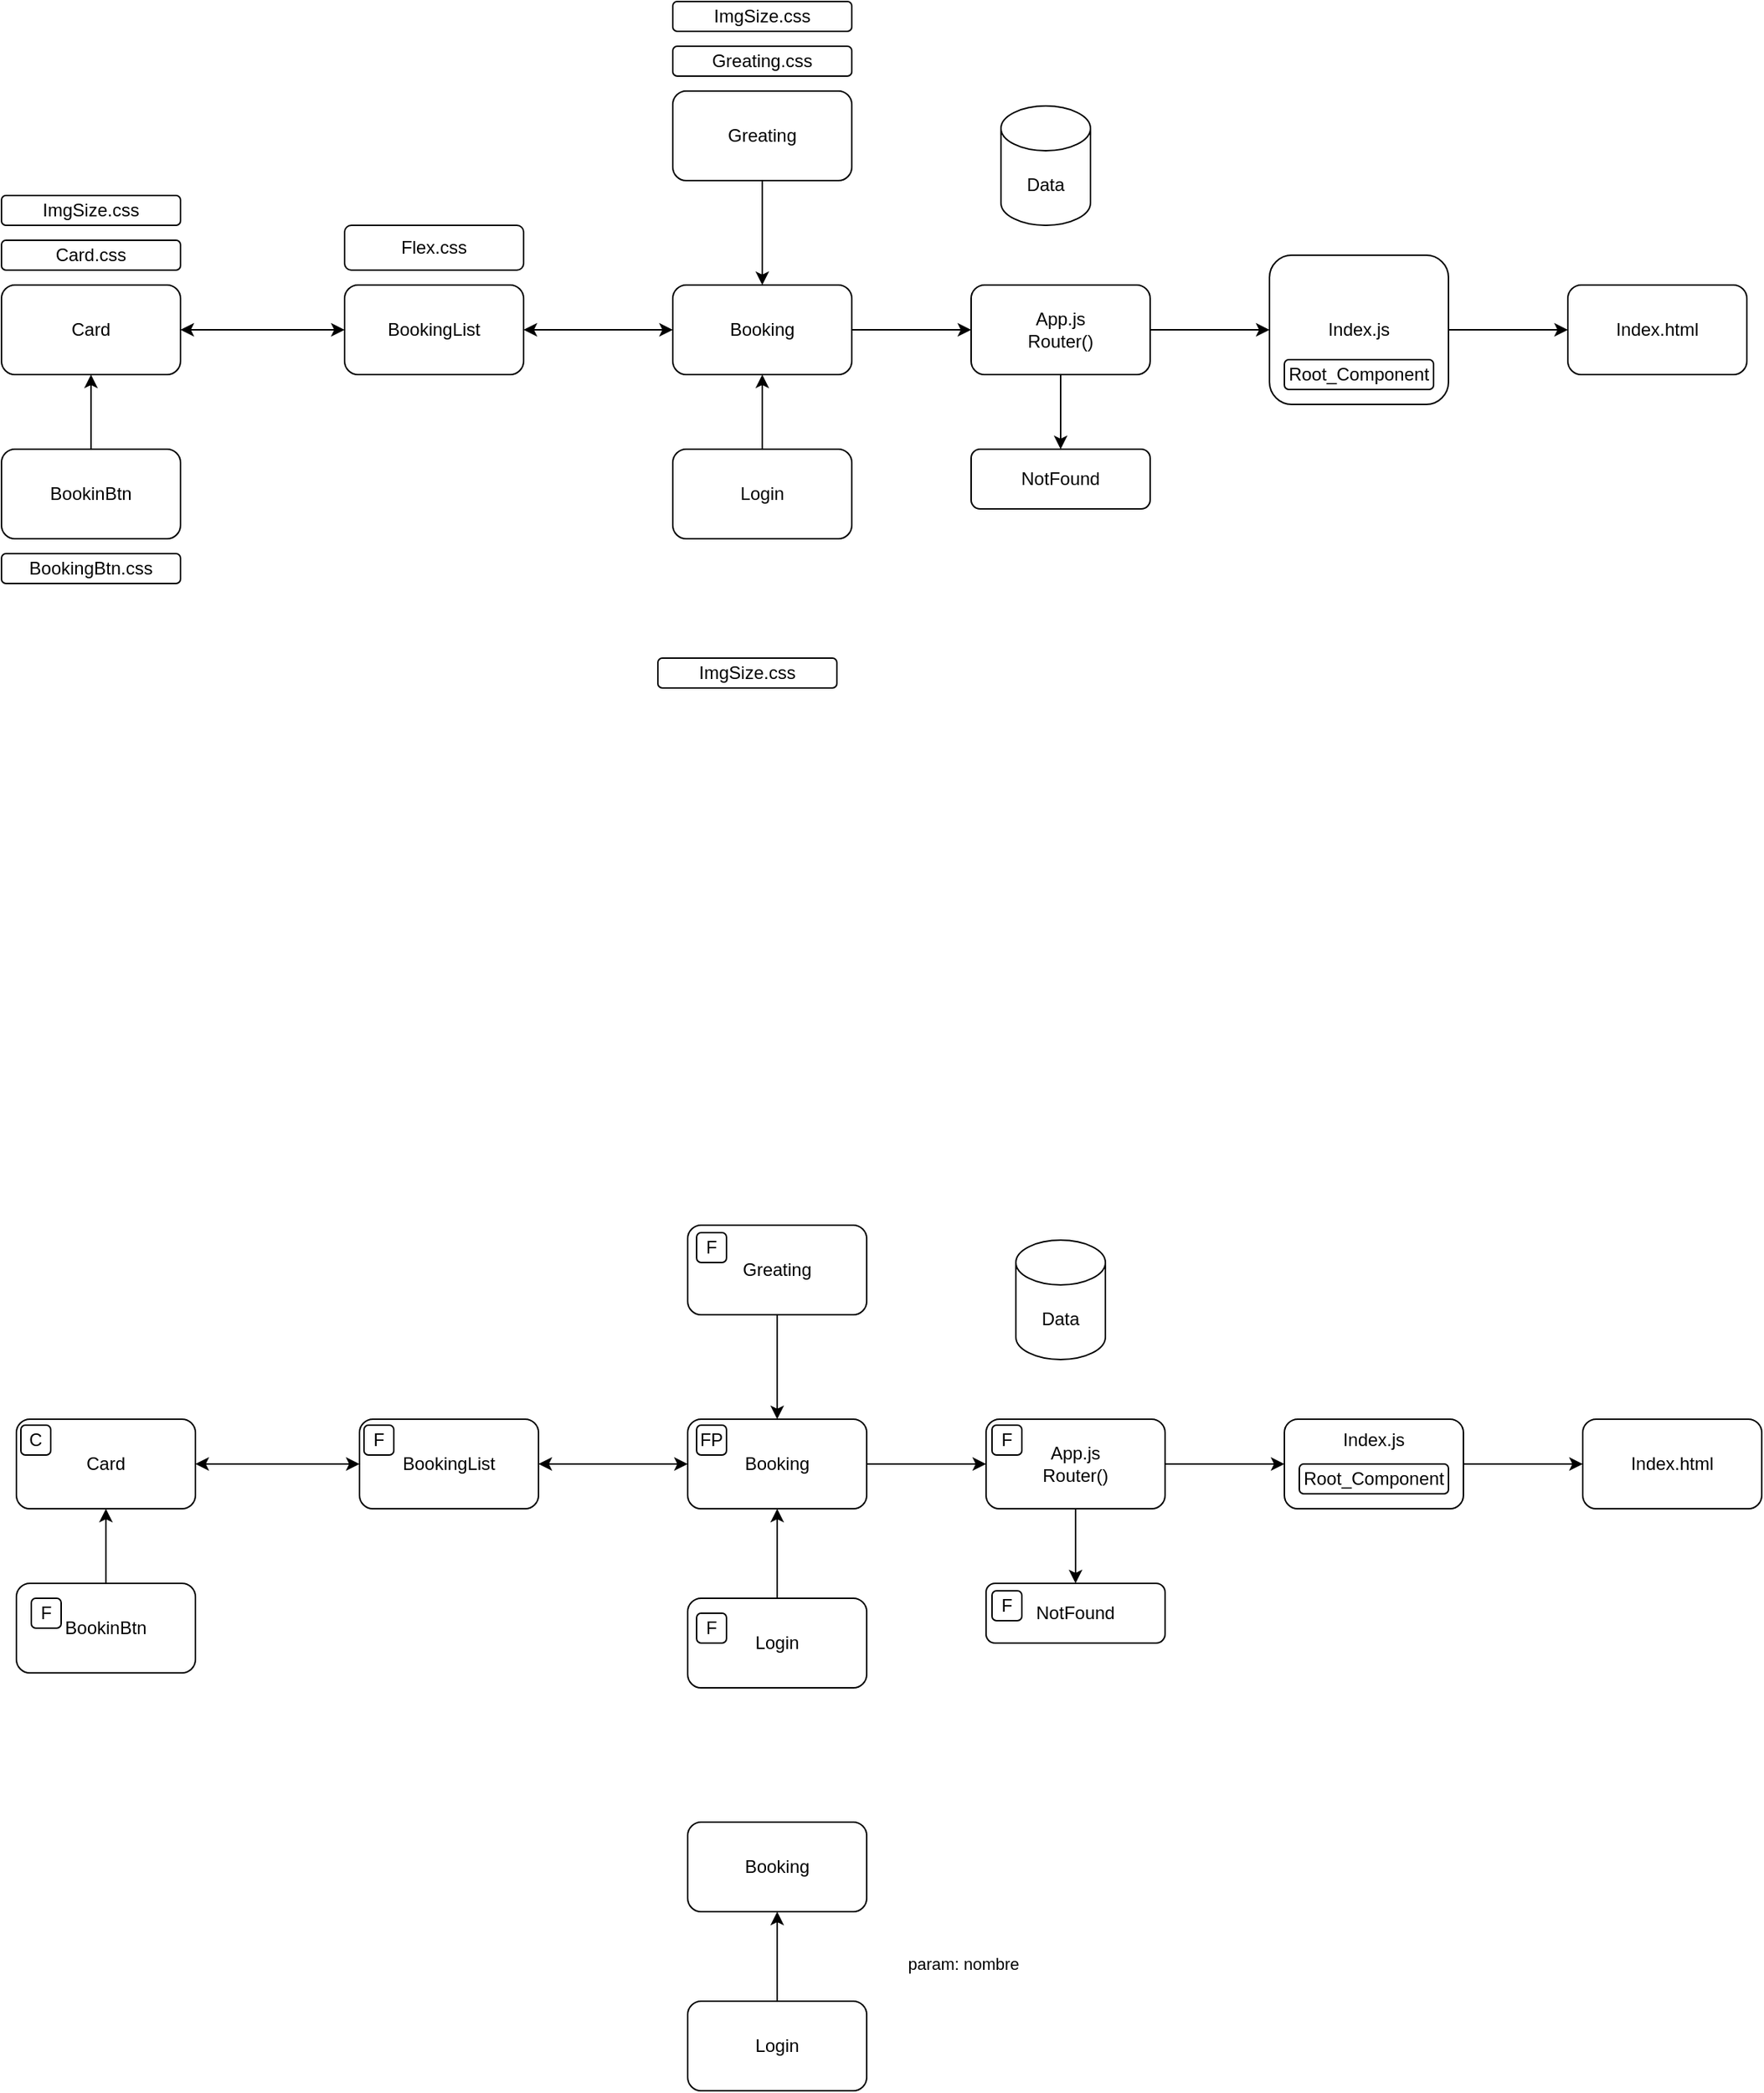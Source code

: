 <mxfile version="20.2.2" type="github" pages="2">
  <diagram id="i7NFviWFwoBkr3I97WRU" name="App">
    <mxGraphModel dx="1572" dy="1960" grid="1" gridSize="10" guides="1" tooltips="1" connect="1" arrows="1" fold="1" page="1" pageScale="1" pageWidth="850" pageHeight="1100" math="0" shadow="0">
      <root>
        <mxCell id="0" />
        <mxCell id="1" parent="0" />
        <mxCell id="7M7BYpPKWH512ouEKAKs-9" style="edgeStyle=orthogonalEdgeStyle;rounded=0;orthogonalLoop=1;jettySize=auto;html=1;startArrow=classic;startFill=1;" parent="1" source="7M7BYpPKWH512ouEKAKs-1" target="7M7BYpPKWH512ouEKAKs-3" edge="1">
          <mxGeometry relative="1" as="geometry" />
        </mxCell>
        <mxCell id="7M7BYpPKWH512ouEKAKs-1" value="Card" style="rounded=1;whiteSpace=wrap;html=1;" parent="1" vertex="1">
          <mxGeometry x="70" y="140" width="120" height="60" as="geometry" />
        </mxCell>
        <mxCell id="7M7BYpPKWH512ouEKAKs-25" style="edgeStyle=orthogonalEdgeStyle;shape=connector;rounded=0;orthogonalLoop=1;jettySize=auto;html=1;entryX=0;entryY=0.5;entryDx=0;entryDy=0;labelBackgroundColor=default;fontFamily=Helvetica;fontSize=11;fontColor=default;endArrow=classic;strokeColor=default;" parent="1" source="7M7BYpPKWH512ouEKAKs-2" target="7M7BYpPKWH512ouEKAKs-23" edge="1">
          <mxGeometry relative="1" as="geometry" />
        </mxCell>
        <mxCell id="7M7BYpPKWH512ouEKAKs-2" value="Booking" style="rounded=1;whiteSpace=wrap;html=1;" parent="1" vertex="1">
          <mxGeometry x="520" y="140" width="120" height="60" as="geometry" />
        </mxCell>
        <mxCell id="7M7BYpPKWH512ouEKAKs-8" style="edgeStyle=orthogonalEdgeStyle;rounded=0;orthogonalLoop=1;jettySize=auto;html=1;startArrow=classic;startFill=1;" parent="1" source="7M7BYpPKWH512ouEKAKs-3" target="7M7BYpPKWH512ouEKAKs-2" edge="1">
          <mxGeometry relative="1" as="geometry" />
        </mxCell>
        <mxCell id="7M7BYpPKWH512ouEKAKs-3" value="BookingList" style="rounded=1;whiteSpace=wrap;html=1;" parent="1" vertex="1">
          <mxGeometry x="300" y="140" width="120" height="60" as="geometry" />
        </mxCell>
        <mxCell id="7M7BYpPKWH512ouEKAKs-4" value="Data" style="shape=cylinder3;whiteSpace=wrap;html=1;boundedLbl=1;backgroundOutline=1;size=15;" parent="1" vertex="1">
          <mxGeometry x="740" y="20" width="60" height="80" as="geometry" />
        </mxCell>
        <mxCell id="7M7BYpPKWH512ouEKAKs-7" style="edgeStyle=orthogonalEdgeStyle;rounded=0;orthogonalLoop=1;jettySize=auto;html=1;" parent="1" source="7M7BYpPKWH512ouEKAKs-6" target="7M7BYpPKWH512ouEKAKs-2" edge="1">
          <mxGeometry relative="1" as="geometry" />
        </mxCell>
        <mxCell id="7M7BYpPKWH512ouEKAKs-6" value="Greating" style="rounded=1;whiteSpace=wrap;html=1;" parent="1" vertex="1">
          <mxGeometry x="520" y="10" width="120" height="60" as="geometry" />
        </mxCell>
        <mxCell id="7M7BYpPKWH512ouEKAKs-12" style="edgeStyle=orthogonalEdgeStyle;rounded=0;orthogonalLoop=1;jettySize=auto;html=1;entryX=0.5;entryY=1;entryDx=0;entryDy=0;" parent="1" source="7M7BYpPKWH512ouEKAKs-11" target="7M7BYpPKWH512ouEKAKs-1" edge="1">
          <mxGeometry relative="1" as="geometry" />
        </mxCell>
        <mxCell id="7M7BYpPKWH512ouEKAKs-11" value="BookinBtn" style="rounded=1;whiteSpace=wrap;html=1;" parent="1" vertex="1">
          <mxGeometry x="70" y="250" width="120" height="60" as="geometry" />
        </mxCell>
        <mxCell id="7M7BYpPKWH512ouEKAKs-13" value="BookingBtn.css" style="rounded=1;whiteSpace=wrap;html=1;" parent="1" vertex="1">
          <mxGeometry x="70" y="320" width="120" height="20" as="geometry" />
        </mxCell>
        <mxCell id="7M7BYpPKWH512ouEKAKs-14" value="Flex.css" style="rounded=1;whiteSpace=wrap;html=1;" parent="1" vertex="1">
          <mxGeometry x="300" y="100" width="120" height="30" as="geometry" />
        </mxCell>
        <mxCell id="7M7BYpPKWH512ouEKAKs-15" value="Card.css" style="rounded=1;whiteSpace=wrap;html=1;" parent="1" vertex="1">
          <mxGeometry x="70" y="110" width="120" height="20" as="geometry" />
        </mxCell>
        <mxCell id="7M7BYpPKWH512ouEKAKs-16" value="Greating.css" style="rounded=1;whiteSpace=wrap;html=1;" parent="1" vertex="1">
          <mxGeometry x="520" y="-20" width="120" height="20" as="geometry" />
        </mxCell>
        <mxCell id="7M7BYpPKWH512ouEKAKs-17" value="ImgSize.css" style="rounded=1;whiteSpace=wrap;html=1;" parent="1" vertex="1">
          <mxGeometry x="70" y="80" width="120" height="20" as="geometry" />
        </mxCell>
        <mxCell id="7M7BYpPKWH512ouEKAKs-18" value="ImgSize.css" style="rounded=1;whiteSpace=wrap;html=1;" parent="1" vertex="1">
          <mxGeometry x="520" y="-50" width="120" height="20" as="geometry" />
        </mxCell>
        <mxCell id="7M7BYpPKWH512ouEKAKs-21" style="edgeStyle=orthogonalEdgeStyle;rounded=0;orthogonalLoop=1;jettySize=auto;html=1;entryX=0.5;entryY=1;entryDx=0;entryDy=0;" parent="1" source="7M7BYpPKWH512ouEKAKs-20" target="7M7BYpPKWH512ouEKAKs-2" edge="1">
          <mxGeometry relative="1" as="geometry" />
        </mxCell>
        <mxCell id="7M7BYpPKWH512ouEKAKs-20" value="Login" style="rounded=1;whiteSpace=wrap;html=1;" parent="1" vertex="1">
          <mxGeometry x="520" y="250" width="120" height="60" as="geometry" />
        </mxCell>
        <mxCell id="7M7BYpPKWH512ouEKAKs-22" value="NotFound" style="rounded=1;whiteSpace=wrap;html=1;" parent="1" vertex="1">
          <mxGeometry x="720" y="250" width="120" height="40" as="geometry" />
        </mxCell>
        <mxCell id="7M7BYpPKWH512ouEKAKs-26" style="edgeStyle=orthogonalEdgeStyle;shape=connector;rounded=0;orthogonalLoop=1;jettySize=auto;html=1;entryX=0.5;entryY=0;entryDx=0;entryDy=0;labelBackgroundColor=default;fontFamily=Helvetica;fontSize=11;fontColor=default;endArrow=classic;strokeColor=default;" parent="1" source="7M7BYpPKWH512ouEKAKs-23" target="7M7BYpPKWH512ouEKAKs-22" edge="1">
          <mxGeometry relative="1" as="geometry" />
        </mxCell>
        <mxCell id="7M7BYpPKWH512ouEKAKs-28" value="" style="edgeStyle=orthogonalEdgeStyle;shape=connector;rounded=0;orthogonalLoop=1;jettySize=auto;html=1;labelBackgroundColor=default;fontFamily=Helvetica;fontSize=11;fontColor=default;endArrow=classic;strokeColor=default;" parent="1" source="7M7BYpPKWH512ouEKAKs-23" target="7M7BYpPKWH512ouEKAKs-27" edge="1">
          <mxGeometry relative="1" as="geometry" />
        </mxCell>
        <mxCell id="7M7BYpPKWH512ouEKAKs-23" value="App.js&lt;br&gt;Router()" style="rounded=1;whiteSpace=wrap;html=1;" parent="1" vertex="1">
          <mxGeometry x="720" y="140" width="120" height="60" as="geometry" />
        </mxCell>
        <mxCell id="7M7BYpPKWH512ouEKAKs-30" value="" style="edgeStyle=orthogonalEdgeStyle;shape=connector;rounded=0;orthogonalLoop=1;jettySize=auto;html=1;labelBackgroundColor=default;fontFamily=Helvetica;fontSize=11;fontColor=default;endArrow=classic;strokeColor=default;" parent="1" source="7M7BYpPKWH512ouEKAKs-27" target="7M7BYpPKWH512ouEKAKs-29" edge="1">
          <mxGeometry relative="1" as="geometry" />
        </mxCell>
        <mxCell id="7M7BYpPKWH512ouEKAKs-27" value="Index.js" style="rounded=1;whiteSpace=wrap;html=1;" parent="1" vertex="1">
          <mxGeometry x="920" y="120" width="120" height="100" as="geometry" />
        </mxCell>
        <mxCell id="7M7BYpPKWH512ouEKAKs-29" value="Index.html" style="rounded=1;whiteSpace=wrap;html=1;" parent="1" vertex="1">
          <mxGeometry x="1120" y="140" width="120" height="60" as="geometry" />
        </mxCell>
        <mxCell id="7M7BYpPKWH512ouEKAKs-31" value="Root_Component" style="rounded=1;whiteSpace=wrap;html=1;" parent="1" vertex="1">
          <mxGeometry x="930" y="190" width="100" height="20" as="geometry" />
        </mxCell>
        <mxCell id="7M7BYpPKWH512ouEKAKs-32" style="edgeStyle=orthogonalEdgeStyle;rounded=0;orthogonalLoop=1;jettySize=auto;html=1;startArrow=classic;startFill=1;" parent="1" source="7M7BYpPKWH512ouEKAKs-33" target="7M7BYpPKWH512ouEKAKs-37" edge="1">
          <mxGeometry relative="1" as="geometry" />
        </mxCell>
        <mxCell id="7M7BYpPKWH512ouEKAKs-33" value="Card" style="rounded=1;whiteSpace=wrap;html=1;" parent="1" vertex="1">
          <mxGeometry x="80" y="900" width="120" height="60" as="geometry" />
        </mxCell>
        <mxCell id="7M7BYpPKWH512ouEKAKs-34" style="edgeStyle=orthogonalEdgeStyle;shape=connector;rounded=0;orthogonalLoop=1;jettySize=auto;html=1;entryX=0;entryY=0.5;entryDx=0;entryDy=0;labelBackgroundColor=default;fontFamily=Helvetica;fontSize=11;fontColor=default;endArrow=classic;strokeColor=default;" parent="1" source="7M7BYpPKWH512ouEKAKs-35" target="7M7BYpPKWH512ouEKAKs-54" edge="1">
          <mxGeometry relative="1" as="geometry" />
        </mxCell>
        <mxCell id="7M7BYpPKWH512ouEKAKs-35" value="Booking" style="rounded=1;whiteSpace=wrap;html=1;" parent="1" vertex="1">
          <mxGeometry x="530" y="900" width="120" height="60" as="geometry" />
        </mxCell>
        <mxCell id="7M7BYpPKWH512ouEKAKs-36" style="edgeStyle=orthogonalEdgeStyle;rounded=0;orthogonalLoop=1;jettySize=auto;html=1;startArrow=classic;startFill=1;" parent="1" source="7M7BYpPKWH512ouEKAKs-37" target="7M7BYpPKWH512ouEKAKs-35" edge="1">
          <mxGeometry relative="1" as="geometry" />
        </mxCell>
        <mxCell id="7M7BYpPKWH512ouEKAKs-37" value="BookingList" style="rounded=1;whiteSpace=wrap;html=1;" parent="1" vertex="1">
          <mxGeometry x="310" y="900" width="120" height="60" as="geometry" />
        </mxCell>
        <mxCell id="7M7BYpPKWH512ouEKAKs-38" value="Data" style="shape=cylinder3;whiteSpace=wrap;html=1;boundedLbl=1;backgroundOutline=1;size=15;" parent="1" vertex="1">
          <mxGeometry x="750" y="780" width="60" height="80" as="geometry" />
        </mxCell>
        <mxCell id="7M7BYpPKWH512ouEKAKs-39" style="edgeStyle=orthogonalEdgeStyle;rounded=0;orthogonalLoop=1;jettySize=auto;html=1;" parent="1" source="7M7BYpPKWH512ouEKAKs-40" target="7M7BYpPKWH512ouEKAKs-35" edge="1">
          <mxGeometry relative="1" as="geometry" />
        </mxCell>
        <mxCell id="7M7BYpPKWH512ouEKAKs-40" value="Greating" style="rounded=1;whiteSpace=wrap;html=1;" parent="1" vertex="1">
          <mxGeometry x="530" y="770" width="120" height="60" as="geometry" />
        </mxCell>
        <mxCell id="7M7BYpPKWH512ouEKAKs-41" style="edgeStyle=orthogonalEdgeStyle;rounded=0;orthogonalLoop=1;jettySize=auto;html=1;entryX=0.5;entryY=1;entryDx=0;entryDy=0;" parent="1" source="7M7BYpPKWH512ouEKAKs-42" target="7M7BYpPKWH512ouEKAKs-33" edge="1">
          <mxGeometry relative="1" as="geometry" />
        </mxCell>
        <mxCell id="7M7BYpPKWH512ouEKAKs-42" value="BookinBtn" style="rounded=1;whiteSpace=wrap;html=1;" parent="1" vertex="1">
          <mxGeometry x="80" y="1010" width="120" height="60" as="geometry" />
        </mxCell>
        <mxCell id="7M7BYpPKWH512ouEKAKs-48" value="ImgSize.css" style="rounded=1;whiteSpace=wrap;html=1;" parent="1" vertex="1">
          <mxGeometry x="510" y="390" width="120" height="20" as="geometry" />
        </mxCell>
        <mxCell id="7M7BYpPKWH512ouEKAKs-49" style="edgeStyle=orthogonalEdgeStyle;rounded=0;orthogonalLoop=1;jettySize=auto;html=1;entryX=0.5;entryY=1;entryDx=0;entryDy=0;" parent="1" source="7M7BYpPKWH512ouEKAKs-50" target="7M7BYpPKWH512ouEKAKs-35" edge="1">
          <mxGeometry relative="1" as="geometry" />
        </mxCell>
        <mxCell id="7M7BYpPKWH512ouEKAKs-50" value="Login" style="rounded=1;whiteSpace=wrap;html=1;" parent="1" vertex="1">
          <mxGeometry x="530" y="1020" width="120" height="60" as="geometry" />
        </mxCell>
        <mxCell id="7M7BYpPKWH512ouEKAKs-51" value="NotFound" style="rounded=1;whiteSpace=wrap;html=1;" parent="1" vertex="1">
          <mxGeometry x="730" y="1010" width="120" height="40" as="geometry" />
        </mxCell>
        <mxCell id="7M7BYpPKWH512ouEKAKs-52" style="edgeStyle=orthogonalEdgeStyle;shape=connector;rounded=0;orthogonalLoop=1;jettySize=auto;html=1;entryX=0.5;entryY=0;entryDx=0;entryDy=0;labelBackgroundColor=default;fontFamily=Helvetica;fontSize=11;fontColor=default;endArrow=classic;strokeColor=default;" parent="1" source="7M7BYpPKWH512ouEKAKs-54" target="7M7BYpPKWH512ouEKAKs-51" edge="1">
          <mxGeometry relative="1" as="geometry" />
        </mxCell>
        <mxCell id="7M7BYpPKWH512ouEKAKs-53" value="" style="edgeStyle=orthogonalEdgeStyle;shape=connector;rounded=0;orthogonalLoop=1;jettySize=auto;html=1;labelBackgroundColor=default;fontFamily=Helvetica;fontSize=11;fontColor=default;endArrow=classic;strokeColor=default;" parent="1" source="7M7BYpPKWH512ouEKAKs-54" target="7M7BYpPKWH512ouEKAKs-56" edge="1">
          <mxGeometry relative="1" as="geometry" />
        </mxCell>
        <mxCell id="7M7BYpPKWH512ouEKAKs-54" value="App.js&lt;br&gt;Router()" style="rounded=1;whiteSpace=wrap;html=1;" parent="1" vertex="1">
          <mxGeometry x="730" y="900" width="120" height="60" as="geometry" />
        </mxCell>
        <mxCell id="7M7BYpPKWH512ouEKAKs-55" value="" style="edgeStyle=orthogonalEdgeStyle;shape=connector;rounded=0;orthogonalLoop=1;jettySize=auto;html=1;labelBackgroundColor=default;fontFamily=Helvetica;fontSize=11;fontColor=default;endArrow=classic;strokeColor=default;" parent="1" source="7M7BYpPKWH512ouEKAKs-56" target="7M7BYpPKWH512ouEKAKs-57" edge="1">
          <mxGeometry relative="1" as="geometry" />
        </mxCell>
        <mxCell id="7M7BYpPKWH512ouEKAKs-56" value="Index.js" style="rounded=1;whiteSpace=wrap;html=1;verticalAlign=top;" parent="1" vertex="1">
          <mxGeometry x="930" y="900" width="120" height="60" as="geometry" />
        </mxCell>
        <mxCell id="7M7BYpPKWH512ouEKAKs-57" value="Index.html" style="rounded=1;whiteSpace=wrap;html=1;" parent="1" vertex="1">
          <mxGeometry x="1130" y="900" width="120" height="60" as="geometry" />
        </mxCell>
        <mxCell id="7M7BYpPKWH512ouEKAKs-58" value="Root_Component" style="rounded=1;whiteSpace=wrap;html=1;" parent="1" vertex="1">
          <mxGeometry x="940" y="930" width="100" height="20" as="geometry" />
        </mxCell>
        <mxCell id="7M7BYpPKWH512ouEKAKs-59" value="Booking" style="rounded=1;whiteSpace=wrap;html=1;" parent="1" vertex="1">
          <mxGeometry x="530" y="1170" width="120" height="60" as="geometry" />
        </mxCell>
        <mxCell id="7M7BYpPKWH512ouEKAKs-60" style="edgeStyle=orthogonalEdgeStyle;rounded=0;orthogonalLoop=1;jettySize=auto;html=1;entryX=0.5;entryY=1;entryDx=0;entryDy=0;" parent="1" source="7M7BYpPKWH512ouEKAKs-61" target="7M7BYpPKWH512ouEKAKs-59" edge="1">
          <mxGeometry relative="1" as="geometry" />
        </mxCell>
        <mxCell id="7M7BYpPKWH512ouEKAKs-61" value="Login" style="rounded=1;whiteSpace=wrap;html=1;" parent="1" vertex="1">
          <mxGeometry x="530" y="1290" width="120" height="60" as="geometry" />
        </mxCell>
        <mxCell id="7M7BYpPKWH512ouEKAKs-62" value="param: nombre" style="text;html=1;strokeColor=none;fillColor=none;align=center;verticalAlign=middle;whiteSpace=wrap;rounded=0;fontFamily=Helvetica;fontSize=11;fontColor=default;" parent="1" vertex="1">
          <mxGeometry x="650" y="1250" width="130" height="30" as="geometry" />
        </mxCell>
        <mxCell id="7M7BYpPKWH512ouEKAKs-66" value="C" style="rounded=1;whiteSpace=wrap;html=1;" parent="1" vertex="1">
          <mxGeometry x="83" y="904" width="20" height="20" as="geometry" />
        </mxCell>
        <mxCell id="7M7BYpPKWH512ouEKAKs-68" value="F" style="rounded=1;whiteSpace=wrap;html=1;" parent="1" vertex="1">
          <mxGeometry x="313" y="904" width="20" height="20" as="geometry" />
        </mxCell>
        <mxCell id="7M7BYpPKWH512ouEKAKs-69" value="FP" style="rounded=1;whiteSpace=wrap;html=1;" parent="1" vertex="1">
          <mxGeometry x="536" y="904" width="20" height="20" as="geometry" />
        </mxCell>
        <mxCell id="7M7BYpPKWH512ouEKAKs-70" value="F" style="rounded=1;whiteSpace=wrap;html=1;" parent="1" vertex="1">
          <mxGeometry x="90" y="1020" width="20" height="20" as="geometry" />
        </mxCell>
        <mxCell id="7M7BYpPKWH512ouEKAKs-72" value="F" style="rounded=1;whiteSpace=wrap;html=1;" parent="1" vertex="1">
          <mxGeometry x="536" y="1030" width="20" height="20" as="geometry" />
        </mxCell>
        <mxCell id="7M7BYpPKWH512ouEKAKs-73" value="F" style="rounded=1;whiteSpace=wrap;html=1;" parent="1" vertex="1">
          <mxGeometry x="536" y="775" width="20" height="20" as="geometry" />
        </mxCell>
        <mxCell id="7M7BYpPKWH512ouEKAKs-75" value="F" style="rounded=1;whiteSpace=wrap;html=1;" parent="1" vertex="1">
          <mxGeometry x="734" y="904" width="20" height="20" as="geometry" />
        </mxCell>
        <mxCell id="7M7BYpPKWH512ouEKAKs-76" value="F" style="rounded=1;whiteSpace=wrap;html=1;" parent="1" vertex="1">
          <mxGeometry x="734" y="1015" width="20" height="20" as="geometry" />
        </mxCell>
      </root>
    </mxGraphModel>
  </diagram>
  <diagram name="AppV1" id="vuUeg9Izrc_GwPg23hsz">
    <mxGraphModel dx="925" dy="1606" grid="1" gridSize="10" guides="1" tooltips="1" connect="1" arrows="1" fold="1" page="1" pageScale="1" pageWidth="850" pageHeight="1100" math="0" shadow="0">
      <root>
        <mxCell id="l4Xo0yLanvVGUKqScpAe-0" />
        <mxCell id="l4Xo0yLanvVGUKqScpAe-1" parent="l4Xo0yLanvVGUKqScpAe-0" />
        <mxCell id="l4Xo0yLanvVGUKqScpAe-2" style="edgeStyle=orthogonalEdgeStyle;rounded=0;orthogonalLoop=1;jettySize=auto;html=1;startArrow=classic;startFill=1;" edge="1" parent="l4Xo0yLanvVGUKqScpAe-1" source="l4Xo0yLanvVGUKqScpAe-3" target="l4Xo0yLanvVGUKqScpAe-7">
          <mxGeometry relative="1" as="geometry" />
        </mxCell>
        <mxCell id="l4Xo0yLanvVGUKqScpAe-3" value="Card" style="rounded=1;whiteSpace=wrap;html=1;" vertex="1" parent="l4Xo0yLanvVGUKqScpAe-1">
          <mxGeometry x="70" y="140" width="120" height="60" as="geometry" />
        </mxCell>
        <mxCell id="l4Xo0yLanvVGUKqScpAe-4" style="edgeStyle=orthogonalEdgeStyle;shape=connector;rounded=0;orthogonalLoop=1;jettySize=auto;html=1;entryX=0;entryY=0.5;entryDx=0;entryDy=0;labelBackgroundColor=default;fontFamily=Helvetica;fontSize=11;fontColor=default;endArrow=classic;strokeColor=default;" edge="1" parent="l4Xo0yLanvVGUKqScpAe-1" source="l4Xo0yLanvVGUKqScpAe-5" target="l4Xo0yLanvVGUKqScpAe-24">
          <mxGeometry relative="1" as="geometry" />
        </mxCell>
        <mxCell id="l4Xo0yLanvVGUKqScpAe-5" value="Booking" style="rounded=1;whiteSpace=wrap;html=1;" vertex="1" parent="l4Xo0yLanvVGUKqScpAe-1">
          <mxGeometry x="520" y="140" width="120" height="60" as="geometry" />
        </mxCell>
        <mxCell id="l4Xo0yLanvVGUKqScpAe-6" style="edgeStyle=orthogonalEdgeStyle;rounded=0;orthogonalLoop=1;jettySize=auto;html=1;startArrow=classic;startFill=1;" edge="1" parent="l4Xo0yLanvVGUKqScpAe-1" source="l4Xo0yLanvVGUKqScpAe-7" target="l4Xo0yLanvVGUKqScpAe-5">
          <mxGeometry relative="1" as="geometry" />
        </mxCell>
        <mxCell id="l4Xo0yLanvVGUKqScpAe-7" value="BookingList" style="rounded=1;whiteSpace=wrap;html=1;" vertex="1" parent="l4Xo0yLanvVGUKqScpAe-1">
          <mxGeometry x="300" y="140" width="120" height="60" as="geometry" />
        </mxCell>
        <mxCell id="t2-6uIU1zLgtxnLEI5Da-2" style="edgeStyle=orthogonalEdgeStyle;rounded=0;orthogonalLoop=1;jettySize=auto;html=1;fontColor=#000000;" edge="1" parent="l4Xo0yLanvVGUKqScpAe-1" source="l4Xo0yLanvVGUKqScpAe-8" target="l4Xo0yLanvVGUKqScpAe-5">
          <mxGeometry relative="1" as="geometry" />
        </mxCell>
        <mxCell id="l4Xo0yLanvVGUKqScpAe-8" value="Data" style="shape=cylinder3;whiteSpace=wrap;html=1;boundedLbl=1;backgroundOutline=1;size=15;" vertex="1" parent="l4Xo0yLanvVGUKqScpAe-1">
          <mxGeometry x="550" y="280" width="60" height="80" as="geometry" />
        </mxCell>
        <mxCell id="l4Xo0yLanvVGUKqScpAe-9" style="edgeStyle=orthogonalEdgeStyle;rounded=0;orthogonalLoop=1;jettySize=auto;html=1;" edge="1" parent="l4Xo0yLanvVGUKqScpAe-1" source="l4Xo0yLanvVGUKqScpAe-10" target="l4Xo0yLanvVGUKqScpAe-5">
          <mxGeometry relative="1" as="geometry" />
        </mxCell>
        <mxCell id="l4Xo0yLanvVGUKqScpAe-10" value="Greating" style="rounded=1;whiteSpace=wrap;html=1;" vertex="1" parent="l4Xo0yLanvVGUKqScpAe-1">
          <mxGeometry x="520" y="10" width="120" height="60" as="geometry" />
        </mxCell>
        <mxCell id="l4Xo0yLanvVGUKqScpAe-11" style="edgeStyle=orthogonalEdgeStyle;rounded=0;orthogonalLoop=1;jettySize=auto;html=1;entryX=0.5;entryY=1;entryDx=0;entryDy=0;" edge="1" parent="l4Xo0yLanvVGUKqScpAe-1" source="l4Xo0yLanvVGUKqScpAe-12" target="l4Xo0yLanvVGUKqScpAe-3">
          <mxGeometry relative="1" as="geometry" />
        </mxCell>
        <mxCell id="cfKQFFXwsxxuIbn_4OPn-1" value="" style="edgeStyle=orthogonalEdgeStyle;rounded=0;orthogonalLoop=1;jettySize=auto;html=1;" edge="1" parent="l4Xo0yLanvVGUKqScpAe-1" source="l4Xo0yLanvVGUKqScpAe-12" target="cfKQFFXwsxxuIbn_4OPn-0">
          <mxGeometry relative="1" as="geometry" />
        </mxCell>
        <mxCell id="l4Xo0yLanvVGUKqScpAe-12" value="BookinForm" style="rounded=1;whiteSpace=wrap;html=1;" vertex="1" parent="l4Xo0yLanvVGUKqScpAe-1">
          <mxGeometry x="70" y="250" width="120" height="70" as="geometry" />
        </mxCell>
        <mxCell id="l4Xo0yLanvVGUKqScpAe-14" value="Flex.css" style="rounded=1;whiteSpace=wrap;html=1;" vertex="1" parent="l4Xo0yLanvVGUKqScpAe-1">
          <mxGeometry x="300" y="100" width="120" height="30" as="geometry" />
        </mxCell>
        <mxCell id="l4Xo0yLanvVGUKqScpAe-15" value="Card.css" style="rounded=1;whiteSpace=wrap;html=1;" vertex="1" parent="l4Xo0yLanvVGUKqScpAe-1">
          <mxGeometry x="70" y="110" width="120" height="20" as="geometry" />
        </mxCell>
        <mxCell id="l4Xo0yLanvVGUKqScpAe-16" value="Greating.css" style="rounded=1;whiteSpace=wrap;html=1;" vertex="1" parent="l4Xo0yLanvVGUKqScpAe-1">
          <mxGeometry x="520" y="-20" width="120" height="20" as="geometry" />
        </mxCell>
        <mxCell id="l4Xo0yLanvVGUKqScpAe-17" value="ImgSize.css" style="rounded=1;whiteSpace=wrap;html=1;" vertex="1" parent="l4Xo0yLanvVGUKqScpAe-1">
          <mxGeometry x="70" y="80" width="120" height="20" as="geometry" />
        </mxCell>
        <mxCell id="l4Xo0yLanvVGUKqScpAe-18" value="ImgSize.css" style="rounded=1;whiteSpace=wrap;html=1;" vertex="1" parent="l4Xo0yLanvVGUKqScpAe-1">
          <mxGeometry x="520" y="-50" width="120" height="20" as="geometry" />
        </mxCell>
        <mxCell id="l4Xo0yLanvVGUKqScpAe-21" value="NotFound" style="rounded=1;whiteSpace=wrap;html=1;" vertex="1" parent="l4Xo0yLanvVGUKqScpAe-1">
          <mxGeometry x="720" y="250" width="120" height="40" as="geometry" />
        </mxCell>
        <mxCell id="l4Xo0yLanvVGUKqScpAe-22" style="edgeStyle=orthogonalEdgeStyle;shape=connector;rounded=0;orthogonalLoop=1;jettySize=auto;html=1;entryX=0.5;entryY=0;entryDx=0;entryDy=0;labelBackgroundColor=default;fontFamily=Helvetica;fontSize=11;fontColor=default;endArrow=classic;strokeColor=default;" edge="1" parent="l4Xo0yLanvVGUKqScpAe-1" source="l4Xo0yLanvVGUKqScpAe-24" target="l4Xo0yLanvVGUKqScpAe-21">
          <mxGeometry relative="1" as="geometry" />
        </mxCell>
        <mxCell id="l4Xo0yLanvVGUKqScpAe-23" value="" style="edgeStyle=orthogonalEdgeStyle;shape=connector;rounded=0;orthogonalLoop=1;jettySize=auto;html=1;labelBackgroundColor=default;fontFamily=Helvetica;fontSize=11;fontColor=default;endArrow=classic;strokeColor=default;" edge="1" parent="l4Xo0yLanvVGUKqScpAe-1" source="l4Xo0yLanvVGUKqScpAe-24" target="l4Xo0yLanvVGUKqScpAe-26">
          <mxGeometry relative="1" as="geometry" />
        </mxCell>
        <mxCell id="l4Xo0yLanvVGUKqScpAe-24" value="App.js&lt;br&gt;Router()" style="rounded=1;whiteSpace=wrap;html=1;" vertex="1" parent="l4Xo0yLanvVGUKqScpAe-1">
          <mxGeometry x="720" y="140" width="120" height="60" as="geometry" />
        </mxCell>
        <mxCell id="l4Xo0yLanvVGUKqScpAe-25" value="" style="edgeStyle=orthogonalEdgeStyle;shape=connector;rounded=0;orthogonalLoop=1;jettySize=auto;html=1;labelBackgroundColor=default;fontFamily=Helvetica;fontSize=11;fontColor=default;endArrow=classic;strokeColor=default;" edge="1" parent="l4Xo0yLanvVGUKqScpAe-1" source="l4Xo0yLanvVGUKqScpAe-26" target="l4Xo0yLanvVGUKqScpAe-27">
          <mxGeometry relative="1" as="geometry" />
        </mxCell>
        <mxCell id="l4Xo0yLanvVGUKqScpAe-26" value="Index.js" style="rounded=1;whiteSpace=wrap;html=1;" vertex="1" parent="l4Xo0yLanvVGUKqScpAe-1">
          <mxGeometry x="920" y="130" width="120" height="80" as="geometry" />
        </mxCell>
        <mxCell id="l4Xo0yLanvVGUKqScpAe-27" value="Index.html" style="rounded=1;whiteSpace=wrap;html=1;" vertex="1" parent="l4Xo0yLanvVGUKqScpAe-1">
          <mxGeometry x="1120" y="140" width="120" height="60" as="geometry" />
        </mxCell>
        <mxCell id="l4Xo0yLanvVGUKqScpAe-28" value="Root_Component" style="rounded=1;whiteSpace=wrap;html=1;" vertex="1" parent="l4Xo0yLanvVGUKqScpAe-1">
          <mxGeometry x="930" y="180" width="100" height="20" as="geometry" />
        </mxCell>
        <mxCell id="cfKQFFXwsxxuIbn_4OPn-0" value="Data" style="shape=cylinder3;whiteSpace=wrap;html=1;boundedLbl=1;backgroundOutline=1;size=15;" vertex="1" parent="l4Xo0yLanvVGUKqScpAe-1">
          <mxGeometry x="100" y="390" width="60" height="70" as="geometry" />
        </mxCell>
        <mxCell id="cfKQFFXwsxxuIbn_4OPn-2" value="&lt;div style=&quot;font-family: Menlo, Monaco, &amp;quot;Courier New&amp;quot;, monospace; line-height: 18px;&quot;&gt;BookingForm.css&lt;/div&gt;" style="text;html=1;align=center;verticalAlign=middle;resizable=0;points=[];autosize=1;labelBackgroundColor=none;" vertex="1" parent="l4Xo0yLanvVGUKqScpAe-1">
          <mxGeometry x="65" y="220" width="130" height="30" as="geometry" />
        </mxCell>
        <mxCell id="NvtfCHJTPXxdl2CFyHV6-0" value="C" style="rounded=1;whiteSpace=wrap;html=1;" vertex="1" parent="l4Xo0yLanvVGUKqScpAe-1">
          <mxGeometry x="70" y="150" width="20" height="20" as="geometry" />
        </mxCell>
        <mxCell id="-KYeB8nikU1_tTDbGs6g-0" value="F" style="rounded=1;whiteSpace=wrap;html=1;" vertex="1" parent="l4Xo0yLanvVGUKqScpAe-1">
          <mxGeometry x="70" y="260" width="20" height="20" as="geometry" />
        </mxCell>
        <mxCell id="-KYeB8nikU1_tTDbGs6g-2" value="F" style="rounded=1;whiteSpace=wrap;html=1;" vertex="1" parent="l4Xo0yLanvVGUKqScpAe-1">
          <mxGeometry x="300" y="150" width="20" height="20" as="geometry" />
        </mxCell>
        <mxCell id="t2-6uIU1zLgtxnLEI5Da-0" value="F" style="rounded=1;whiteSpace=wrap;html=1;" vertex="1" parent="l4Xo0yLanvVGUKqScpAe-1">
          <mxGeometry x="520" y="150" width="20" height="20" as="geometry" />
        </mxCell>
        <mxCell id="t2-6uIU1zLgtxnLEI5Da-1" value="F" style="rounded=1;whiteSpace=wrap;html=1;" vertex="1" parent="l4Xo0yLanvVGUKqScpAe-1">
          <mxGeometry x="720" y="150" width="20" height="20" as="geometry" />
        </mxCell>
      </root>
    </mxGraphModel>
  </diagram>
</mxfile>
